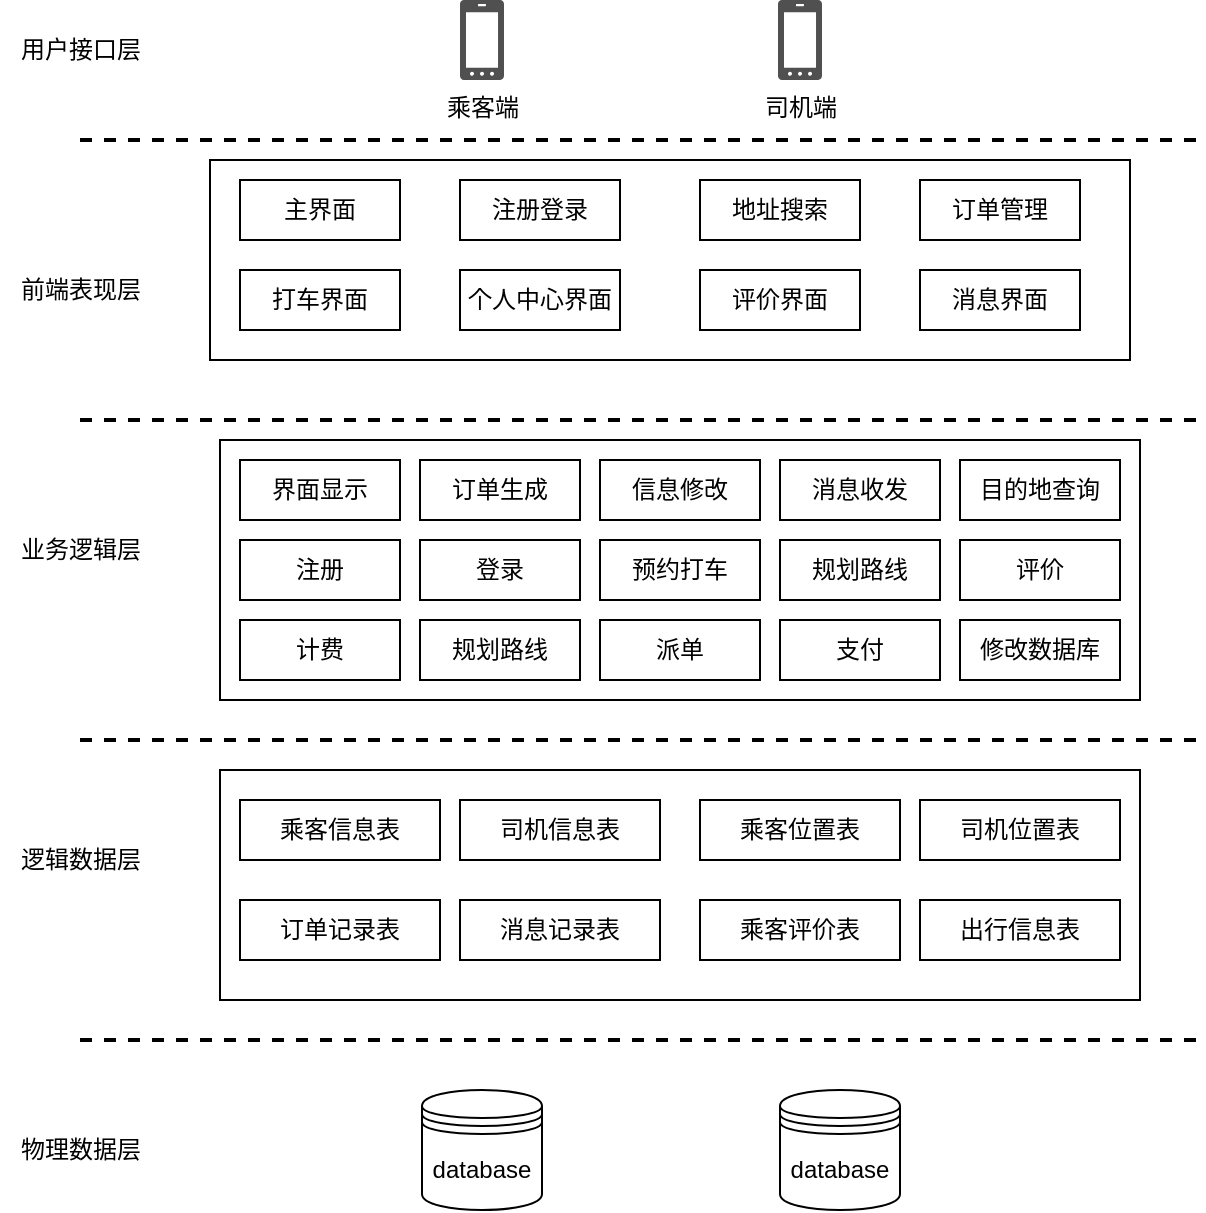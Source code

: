 <mxfile version="20.6.0" type="github">
  <diagram id="FSbITR7onw__S531h8E6" name="第 1 页">
    <mxGraphModel dx="1038" dy="623" grid="1" gridSize="10" guides="1" tooltips="1" connect="1" arrows="1" fold="1" page="1" pageScale="1" pageWidth="827" pageHeight="1169" math="0" shadow="0">
      <root>
        <mxCell id="0" />
        <mxCell id="1" parent="0" />
        <mxCell id="9__WrIiutgGzIWvAf3rb-11" value="" style="rounded=0;whiteSpace=wrap;html=1;" vertex="1" parent="1">
          <mxGeometry x="185" y="130" width="460" height="100" as="geometry" />
        </mxCell>
        <mxCell id="9__WrIiutgGzIWvAf3rb-1" value="" style="endArrow=none;dashed=1;html=1;rounded=0;fillColor=#dae8fc;strokeColor=#000000;strokeWidth=2;" edge="1" parent="1">
          <mxGeometry width="50" height="50" relative="1" as="geometry">
            <mxPoint x="120" y="120" as="sourcePoint" />
            <mxPoint x="680" y="120" as="targetPoint" />
          </mxGeometry>
        </mxCell>
        <mxCell id="9__WrIiutgGzIWvAf3rb-2" value="" style="endArrow=none;dashed=1;html=1;rounded=0;fillColor=#dae8fc;strokeColor=#000000;strokeWidth=2;" edge="1" parent="1">
          <mxGeometry width="50" height="50" relative="1" as="geometry">
            <mxPoint x="120" y="260" as="sourcePoint" />
            <mxPoint x="680" y="260" as="targetPoint" />
          </mxGeometry>
        </mxCell>
        <mxCell id="9__WrIiutgGzIWvAf3rb-3" value="" style="endArrow=none;dashed=1;html=1;rounded=0;fillColor=#dae8fc;strokeColor=#000000;strokeWidth=2;" edge="1" parent="1">
          <mxGeometry width="50" height="50" relative="1" as="geometry">
            <mxPoint x="120" y="420" as="sourcePoint" />
            <mxPoint x="680" y="420" as="targetPoint" />
          </mxGeometry>
        </mxCell>
        <mxCell id="9__WrIiutgGzIWvAf3rb-4" value="" style="endArrow=none;dashed=1;html=1;rounded=0;fillColor=#dae8fc;strokeColor=#000000;strokeWidth=2;" edge="1" parent="1">
          <mxGeometry width="50" height="50" relative="1" as="geometry">
            <mxPoint x="120" y="570" as="sourcePoint" />
            <mxPoint x="680" y="570" as="targetPoint" />
          </mxGeometry>
        </mxCell>
        <mxCell id="9__WrIiutgGzIWvAf3rb-6" value="司机端" style="sketch=0;pointerEvents=1;shadow=0;dashed=0;html=1;strokeColor=none;fillColor=#505050;labelPosition=center;verticalLabelPosition=bottom;verticalAlign=top;outlineConnect=0;align=center;shape=mxgraph.office.devices.cell_phone_windows_phone_proportional;direction=east;" vertex="1" parent="1">
          <mxGeometry x="469" y="50" width="22" height="40" as="geometry" />
        </mxCell>
        <mxCell id="9__WrIiutgGzIWvAf3rb-8" value="用户接口层" style="text;html=1;align=center;verticalAlign=middle;resizable=0;points=[];autosize=1;strokeColor=none;fillColor=none;" vertex="1" parent="1">
          <mxGeometry x="80" y="60" width="80" height="30" as="geometry" />
        </mxCell>
        <mxCell id="9__WrIiutgGzIWvAf3rb-9" value="乘客端" style="sketch=0;pointerEvents=1;shadow=0;dashed=0;html=1;strokeColor=none;fillColor=#505050;labelPosition=center;verticalLabelPosition=bottom;verticalAlign=top;outlineConnect=0;align=center;shape=mxgraph.office.devices.cell_phone_windows_phone_proportional;direction=east;" vertex="1" parent="1">
          <mxGeometry x="310" y="50" width="22" height="40" as="geometry" />
        </mxCell>
        <mxCell id="9__WrIiutgGzIWvAf3rb-10" value="前端表现层" style="text;html=1;align=center;verticalAlign=middle;resizable=0;points=[];autosize=1;strokeColor=none;fillColor=none;" vertex="1" parent="1">
          <mxGeometry x="80" y="180" width="80" height="30" as="geometry" />
        </mxCell>
        <mxCell id="9__WrIiutgGzIWvAf3rb-12" value="主界面" style="rounded=0;whiteSpace=wrap;html=1;" vertex="1" parent="1">
          <mxGeometry x="200" y="140" width="80" height="30" as="geometry" />
        </mxCell>
        <mxCell id="9__WrIiutgGzIWvAf3rb-13" value="打车界面" style="rounded=0;whiteSpace=wrap;html=1;" vertex="1" parent="1">
          <mxGeometry x="200" y="185" width="80" height="30" as="geometry" />
        </mxCell>
        <mxCell id="9__WrIiutgGzIWvAf3rb-14" value="注册登录" style="rounded=0;whiteSpace=wrap;html=1;" vertex="1" parent="1">
          <mxGeometry x="310" y="140" width="80" height="30" as="geometry" />
        </mxCell>
        <mxCell id="9__WrIiutgGzIWvAf3rb-15" value="地址搜索" style="rounded=0;whiteSpace=wrap;html=1;" vertex="1" parent="1">
          <mxGeometry x="430" y="140" width="80" height="30" as="geometry" />
        </mxCell>
        <mxCell id="9__WrIiutgGzIWvAf3rb-16" value="订单管理" style="rounded=0;whiteSpace=wrap;html=1;" vertex="1" parent="1">
          <mxGeometry x="540" y="140" width="80" height="30" as="geometry" />
        </mxCell>
        <mxCell id="9__WrIiutgGzIWvAf3rb-17" value="个人中心界面" style="rounded=0;whiteSpace=wrap;html=1;" vertex="1" parent="1">
          <mxGeometry x="310" y="185" width="80" height="30" as="geometry" />
        </mxCell>
        <mxCell id="9__WrIiutgGzIWvAf3rb-18" value="评价界面" style="rounded=0;whiteSpace=wrap;html=1;" vertex="1" parent="1">
          <mxGeometry x="430" y="185" width="80" height="30" as="geometry" />
        </mxCell>
        <mxCell id="9__WrIiutgGzIWvAf3rb-19" value="消息界面" style="rounded=0;whiteSpace=wrap;html=1;" vertex="1" parent="1">
          <mxGeometry x="540" y="185" width="80" height="30" as="geometry" />
        </mxCell>
        <mxCell id="9__WrIiutgGzIWvAf3rb-20" value="业务逻辑层" style="text;html=1;align=center;verticalAlign=middle;resizable=0;points=[];autosize=1;strokeColor=none;fillColor=none;" vertex="1" parent="1">
          <mxGeometry x="80" y="310" width="80" height="30" as="geometry" />
        </mxCell>
        <mxCell id="9__WrIiutgGzIWvAf3rb-21" value="" style="rounded=0;whiteSpace=wrap;html=1;" vertex="1" parent="1">
          <mxGeometry x="190" y="270" width="460" height="130" as="geometry" />
        </mxCell>
        <mxCell id="9__WrIiutgGzIWvAf3rb-22" value="界面显示" style="rounded=0;whiteSpace=wrap;html=1;" vertex="1" parent="1">
          <mxGeometry x="200" y="280" width="80" height="30" as="geometry" />
        </mxCell>
        <mxCell id="9__WrIiutgGzIWvAf3rb-23" value="订单生成" style="rounded=0;whiteSpace=wrap;html=1;" vertex="1" parent="1">
          <mxGeometry x="290" y="280" width="80" height="30" as="geometry" />
        </mxCell>
        <mxCell id="9__WrIiutgGzIWvAf3rb-24" value="信息修改" style="rounded=0;whiteSpace=wrap;html=1;" vertex="1" parent="1">
          <mxGeometry x="380" y="280" width="80" height="30" as="geometry" />
        </mxCell>
        <mxCell id="9__WrIiutgGzIWvAf3rb-25" value="消息收发" style="rounded=0;whiteSpace=wrap;html=1;" vertex="1" parent="1">
          <mxGeometry x="470" y="280" width="80" height="30" as="geometry" />
        </mxCell>
        <mxCell id="9__WrIiutgGzIWvAf3rb-26" value="目的地查询" style="rounded=0;whiteSpace=wrap;html=1;" vertex="1" parent="1">
          <mxGeometry x="560" y="280" width="80" height="30" as="geometry" />
        </mxCell>
        <mxCell id="9__WrIiutgGzIWvAf3rb-28" value="注册" style="rounded=0;whiteSpace=wrap;html=1;" vertex="1" parent="1">
          <mxGeometry x="200" y="320" width="80" height="30" as="geometry" />
        </mxCell>
        <mxCell id="9__WrIiutgGzIWvAf3rb-29" value="登录" style="rounded=0;whiteSpace=wrap;html=1;" vertex="1" parent="1">
          <mxGeometry x="290" y="320" width="80" height="30" as="geometry" />
        </mxCell>
        <mxCell id="9__WrIiutgGzIWvAf3rb-30" value="预约打车" style="rounded=0;whiteSpace=wrap;html=1;" vertex="1" parent="1">
          <mxGeometry x="380" y="320" width="80" height="30" as="geometry" />
        </mxCell>
        <mxCell id="9__WrIiutgGzIWvAf3rb-31" value="规划路线" style="rounded=0;whiteSpace=wrap;html=1;" vertex="1" parent="1">
          <mxGeometry x="470" y="320" width="80" height="30" as="geometry" />
        </mxCell>
        <mxCell id="9__WrIiutgGzIWvAf3rb-32" value="评价" style="rounded=0;whiteSpace=wrap;html=1;" vertex="1" parent="1">
          <mxGeometry x="560" y="320" width="80" height="30" as="geometry" />
        </mxCell>
        <mxCell id="9__WrIiutgGzIWvAf3rb-33" value="计费" style="rounded=0;whiteSpace=wrap;html=1;" vertex="1" parent="1">
          <mxGeometry x="200" y="360" width="80" height="30" as="geometry" />
        </mxCell>
        <mxCell id="9__WrIiutgGzIWvAf3rb-34" value="规划路线" style="rounded=0;whiteSpace=wrap;html=1;" vertex="1" parent="1">
          <mxGeometry x="290" y="360" width="80" height="30" as="geometry" />
        </mxCell>
        <mxCell id="9__WrIiutgGzIWvAf3rb-35" value="派单" style="rounded=0;whiteSpace=wrap;html=1;" vertex="1" parent="1">
          <mxGeometry x="380" y="360" width="80" height="30" as="geometry" />
        </mxCell>
        <mxCell id="9__WrIiutgGzIWvAf3rb-36" value="支付" style="rounded=0;whiteSpace=wrap;html=1;" vertex="1" parent="1">
          <mxGeometry x="470" y="360" width="80" height="30" as="geometry" />
        </mxCell>
        <mxCell id="9__WrIiutgGzIWvAf3rb-37" value="修改数据库" style="rounded=0;whiteSpace=wrap;html=1;" vertex="1" parent="1">
          <mxGeometry x="560" y="360" width="80" height="30" as="geometry" />
        </mxCell>
        <mxCell id="9__WrIiutgGzIWvAf3rb-38" value="逻辑数据层" style="text;html=1;align=center;verticalAlign=middle;resizable=0;points=[];autosize=1;strokeColor=none;fillColor=none;" vertex="1" parent="1">
          <mxGeometry x="80" y="465" width="80" height="30" as="geometry" />
        </mxCell>
        <mxCell id="9__WrIiutgGzIWvAf3rb-39" value="" style="rounded=0;whiteSpace=wrap;html=1;" vertex="1" parent="1">
          <mxGeometry x="190" y="435" width="460" height="115" as="geometry" />
        </mxCell>
        <mxCell id="9__WrIiutgGzIWvAf3rb-41" value="乘客信息表" style="rounded=0;whiteSpace=wrap;html=1;" vertex="1" parent="1">
          <mxGeometry x="200" y="450" width="100" height="30" as="geometry" />
        </mxCell>
        <mxCell id="9__WrIiutgGzIWvAf3rb-42" value="司机信息表" style="rounded=0;whiteSpace=wrap;html=1;" vertex="1" parent="1">
          <mxGeometry x="310" y="450" width="100" height="30" as="geometry" />
        </mxCell>
        <mxCell id="9__WrIiutgGzIWvAf3rb-43" value="乘客位置表" style="rounded=0;whiteSpace=wrap;html=1;" vertex="1" parent="1">
          <mxGeometry x="430" y="450" width="100" height="30" as="geometry" />
        </mxCell>
        <mxCell id="9__WrIiutgGzIWvAf3rb-44" value="司机位置表" style="rounded=0;whiteSpace=wrap;html=1;" vertex="1" parent="1">
          <mxGeometry x="540" y="450" width="100" height="30" as="geometry" />
        </mxCell>
        <mxCell id="9__WrIiutgGzIWvAf3rb-45" value="订单记录表" style="rounded=0;whiteSpace=wrap;html=1;" vertex="1" parent="1">
          <mxGeometry x="200" y="500" width="100" height="30" as="geometry" />
        </mxCell>
        <mxCell id="9__WrIiutgGzIWvAf3rb-46" value="消息记录表" style="rounded=0;whiteSpace=wrap;html=1;" vertex="1" parent="1">
          <mxGeometry x="310" y="500" width="100" height="30" as="geometry" />
        </mxCell>
        <mxCell id="9__WrIiutgGzIWvAf3rb-47" value="乘客评价表" style="rounded=0;whiteSpace=wrap;html=1;" vertex="1" parent="1">
          <mxGeometry x="430" y="500" width="100" height="30" as="geometry" />
        </mxCell>
        <mxCell id="9__WrIiutgGzIWvAf3rb-48" value="出行信息表" style="rounded=0;whiteSpace=wrap;html=1;" vertex="1" parent="1">
          <mxGeometry x="540" y="500" width="100" height="30" as="geometry" />
        </mxCell>
        <mxCell id="9__WrIiutgGzIWvAf3rb-49" value="database" style="shape=datastore;whiteSpace=wrap;html=1;" vertex="1" parent="1">
          <mxGeometry x="291" y="595" width="60" height="60" as="geometry" />
        </mxCell>
        <mxCell id="9__WrIiutgGzIWvAf3rb-50" value="database" style="shape=datastore;whiteSpace=wrap;html=1;" vertex="1" parent="1">
          <mxGeometry x="470" y="595" width="60" height="60" as="geometry" />
        </mxCell>
        <mxCell id="9__WrIiutgGzIWvAf3rb-51" value="物理数据层" style="text;html=1;align=center;verticalAlign=middle;resizable=0;points=[];autosize=1;strokeColor=none;fillColor=none;" vertex="1" parent="1">
          <mxGeometry x="80" y="610" width="80" height="30" as="geometry" />
        </mxCell>
      </root>
    </mxGraphModel>
  </diagram>
</mxfile>
